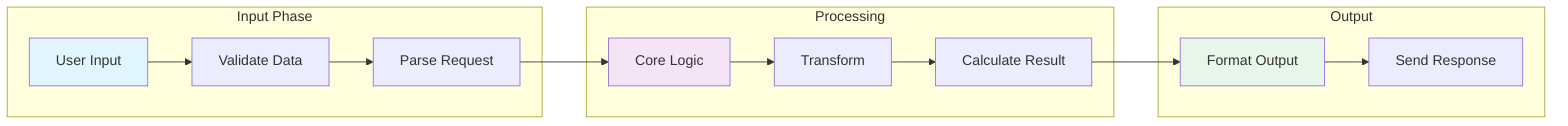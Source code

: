 graph LR
    subgraph Input Phase
        A1[User Input] --> A2[Validate Data]
        A2 --> A3[Parse Request]
    end

    subgraph Processing
        B1[Core Logic] --> B2[Transform]
        B2 --> B3[Calculate Result]
    end

    subgraph Output
        C1[Format Output] --> C2[Send Response]
    end

    A3 --> B1
    B3 --> C1

    style A1 fill:#e1f5fe
    style B1 fill:#f3e5f5
    style C1 fill:#e8f5e9